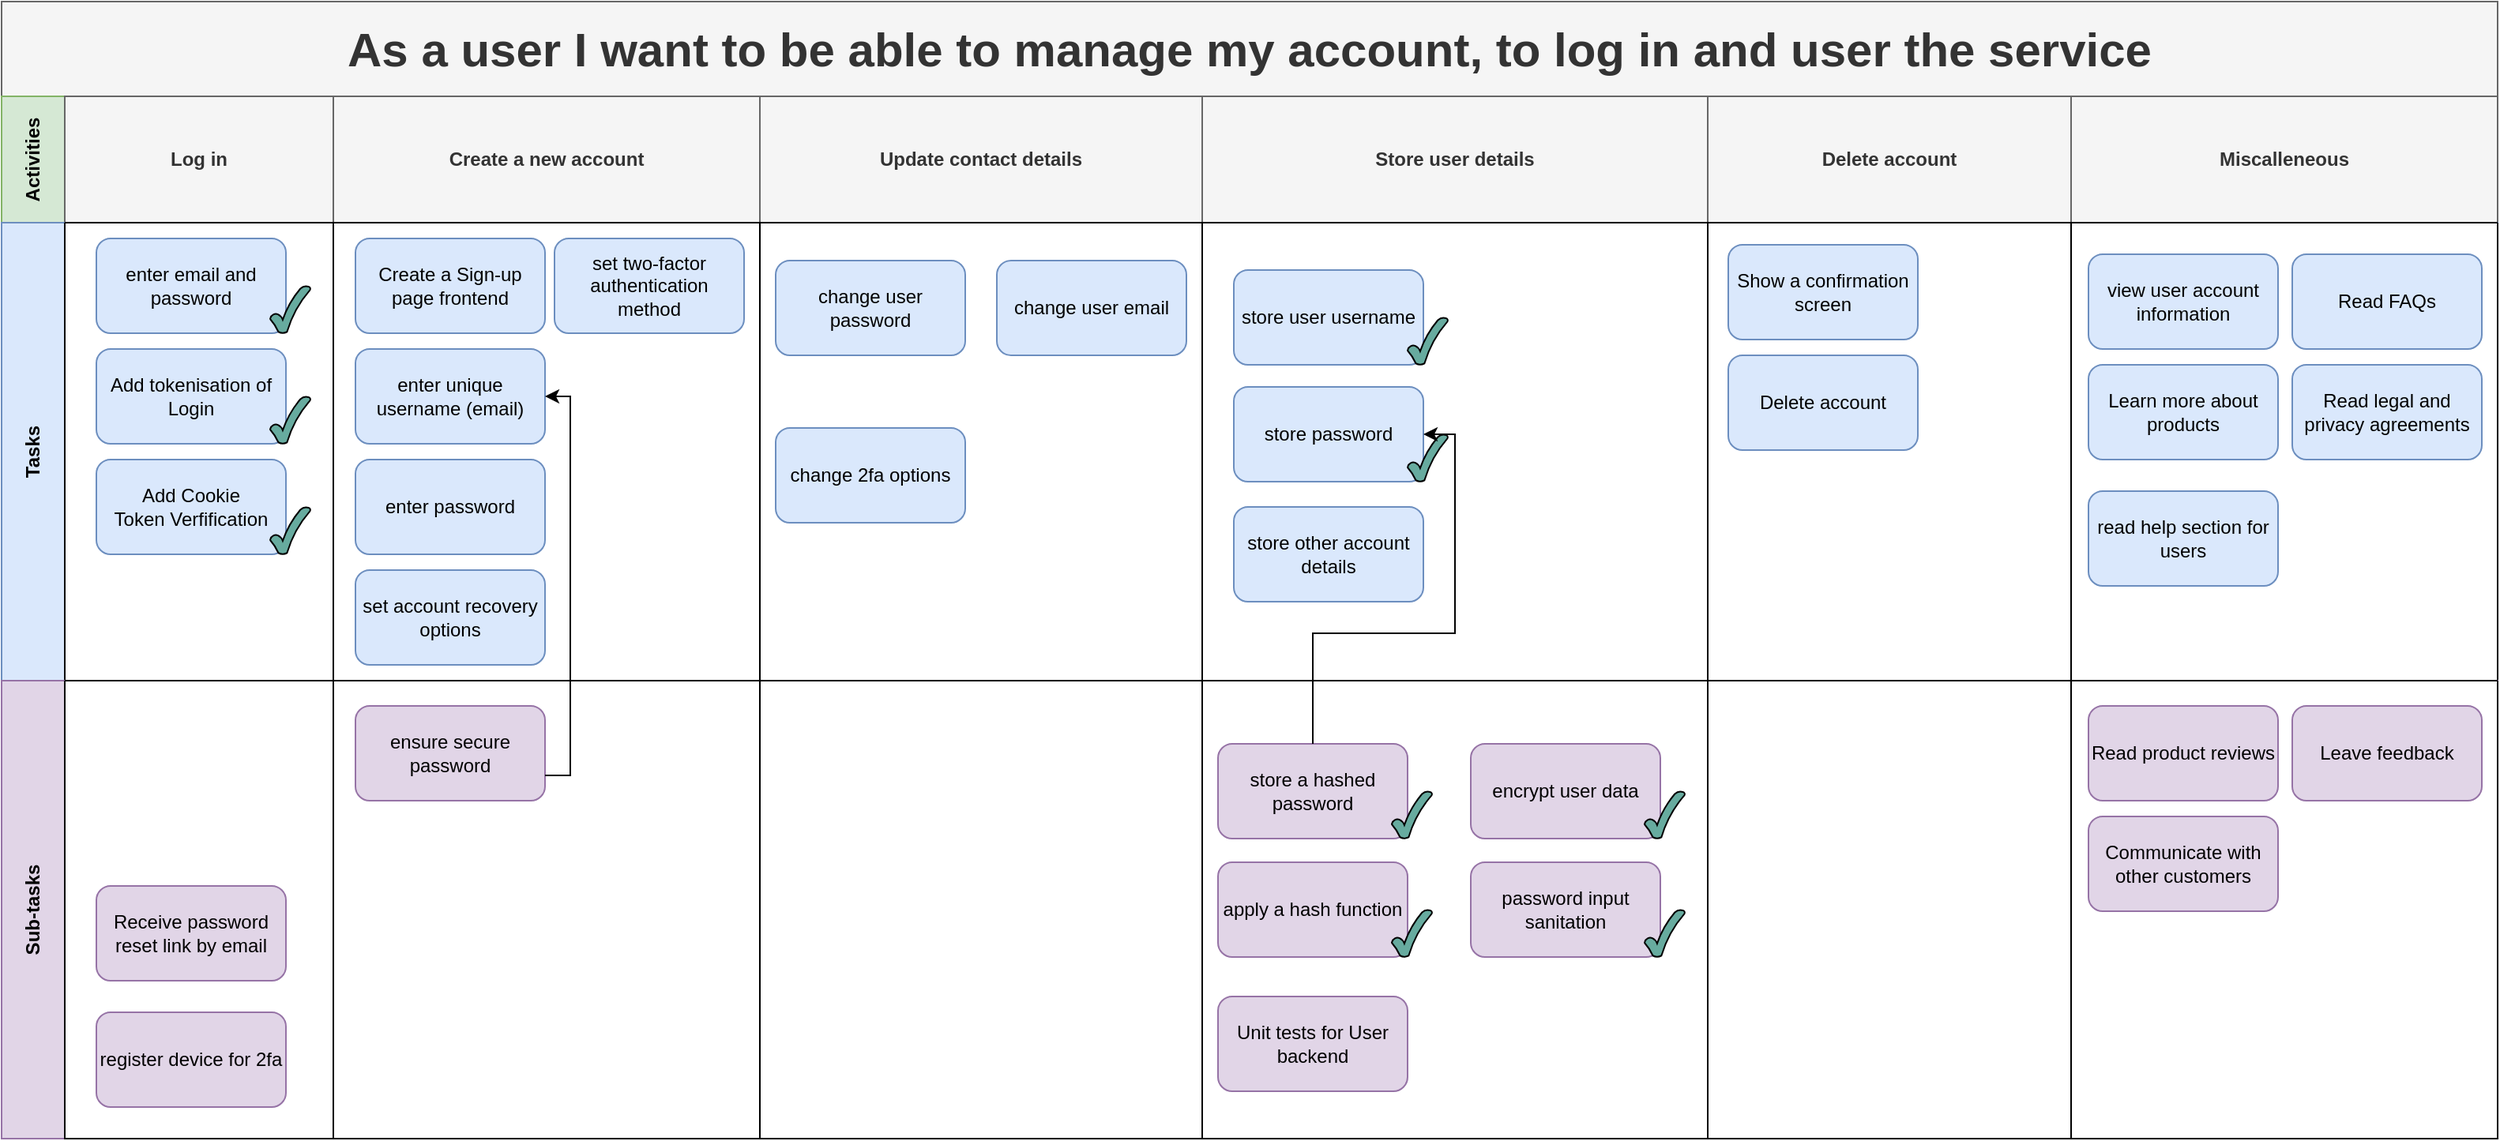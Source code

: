 <mxfile version="20.8.10" type="device"><diagram id="iSt6Qmezgcpyq-W9V-Go" name="update-account"><mxGraphModel dx="1434" dy="836" grid="1" gridSize="10" guides="1" tooltips="1" connect="1" arrows="1" fold="1" page="1" pageScale="1" pageWidth="1654" pageHeight="1169" math="0" shadow="0"><root><mxCell id="OtLjK1SxLUBlRe3WaIa--0"/><mxCell id="OtLjK1SxLUBlRe3WaIa--1" parent="OtLjK1SxLUBlRe3WaIa--0"/><mxCell id="OtLjK1SxLUBlRe3WaIa--2" value="As a user I want to be able to manage my account, to log in and user the service" style="shape=table;childLayout=tableLayout;rowLines=0;columnLines=0;startSize=60;html=1;whiteSpace=wrap;collapsible=0;recursiveResize=0;expand=0;pointerEvents=0;fontStyle=1;align=center;labelBackgroundColor=none;strokeWidth=1;fontSize=30;fillColor=#f5f5f5;strokeColor=#666666;fontColor=#333333;" parent="OtLjK1SxLUBlRe3WaIa--1" vertex="1"><mxGeometry x="110" y="160" width="1580" height="720" as="geometry"/></mxCell><mxCell id="OtLjK1SxLUBlRe3WaIa--3" value="Activities" style="swimlane;horizontal=0;points=[[0,0.5],[1,0.5]];portConstraint=eastwest;startSize=40;html=1;whiteSpace=wrap;collapsible=0;recursiveResize=0;expand=0;pointerEvents=0;fontStyle=1;fillColor=#d5e8d4;strokeColor=#82b366;" parent="OtLjK1SxLUBlRe3WaIa--2" vertex="1"><mxGeometry y="60" width="1580" height="80" as="geometry"/></mxCell><mxCell id="OtLjK1SxLUBlRe3WaIa--25" value="Log in" style="swimlane;connectable=0;startSize=80;html=1;whiteSpace=wrap;collapsible=0;recursiveResize=0;expand=0;pointerEvents=0;fillColor=#f5f5f5;strokeColor=#666666;fontColor=#333333;" parent="OtLjK1SxLUBlRe3WaIa--3" vertex="1"><mxGeometry x="40" width="170" height="80" as="geometry"><mxRectangle width="170" height="80" as="alternateBounds"/></mxGeometry></mxCell><mxCell id="OtLjK1SxLUBlRe3WaIa--4" value="Create a new account" style="swimlane;connectable=0;startSize=80;html=1;whiteSpace=wrap;collapsible=0;recursiveResize=0;expand=0;pointerEvents=0;fillColor=#f5f5f5;strokeColor=#666666;fontColor=#333333;" parent="OtLjK1SxLUBlRe3WaIa--3" vertex="1"><mxGeometry x="210" width="270" height="80" as="geometry"><mxRectangle width="270" height="80" as="alternateBounds"/></mxGeometry></mxCell><mxCell id="OtLjK1SxLUBlRe3WaIa--6" value="Update contact details" style="swimlane;connectable=0;startSize=80;html=1;whiteSpace=wrap;collapsible=0;recursiveResize=0;expand=0;pointerEvents=0;fillColor=#f5f5f5;strokeColor=#666666;fontColor=#333333;" parent="OtLjK1SxLUBlRe3WaIa--3" vertex="1"><mxGeometry x="480" width="280" height="80" as="geometry"><mxRectangle width="280" height="80" as="alternateBounds"/></mxGeometry></mxCell><mxCell id="OtLjK1SxLUBlRe3WaIa--18" value="Store user details" style="swimlane;connectable=0;startSize=80;html=1;whiteSpace=wrap;collapsible=0;recursiveResize=0;expand=0;pointerEvents=0;fillColor=#f5f5f5;strokeColor=#666666;fontColor=#333333;" parent="OtLjK1SxLUBlRe3WaIa--3" vertex="1"><mxGeometry x="760" width="320" height="80" as="geometry"><mxRectangle width="320" height="80" as="alternateBounds"/></mxGeometry></mxCell><mxCell id="OtLjK1SxLUBlRe3WaIa--38" value="Delete account" style="swimlane;connectable=0;startSize=80;html=1;whiteSpace=wrap;collapsible=0;recursiveResize=0;expand=0;pointerEvents=0;fillColor=#f5f5f5;strokeColor=#666666;fontColor=#333333;" parent="OtLjK1SxLUBlRe3WaIa--3" vertex="1"><mxGeometry x="1080" width="230" height="80" as="geometry"><mxRectangle width="230" height="80" as="alternateBounds"/></mxGeometry></mxCell><mxCell id="UWbwYJlnjAnOrRLH9oln-0" value="Miscalleneous" style="swimlane;connectable=0;startSize=80;html=1;whiteSpace=wrap;collapsible=0;recursiveResize=0;expand=0;pointerEvents=0;fillColor=#f5f5f5;strokeColor=#666666;fontColor=#333333;" parent="OtLjK1SxLUBlRe3WaIa--3" vertex="1"><mxGeometry x="1310" width="270" height="80" as="geometry"><mxRectangle width="270" height="80" as="alternateBounds"/></mxGeometry></mxCell><mxCell id="OtLjK1SxLUBlRe3WaIa--7" value="Tasks" style="swimlane;horizontal=0;points=[[0,0.5],[1,0.5]];portConstraint=eastwest;startSize=40;html=1;whiteSpace=wrap;collapsible=0;recursiveResize=0;expand=0;pointerEvents=0;fillColor=#dae8fc;strokeColor=#6c8ebf;" parent="OtLjK1SxLUBlRe3WaIa--2" vertex="1"><mxGeometry y="140" width="1580" height="290" as="geometry"/></mxCell><mxCell id="OtLjK1SxLUBlRe3WaIa--26" value="" style="swimlane;connectable=0;startSize=0;html=1;whiteSpace=wrap;collapsible=0;recursiveResize=0;expand=0;pointerEvents=0;" parent="OtLjK1SxLUBlRe3WaIa--7" vertex="1"><mxGeometry x="40" width="170" height="290" as="geometry"><mxRectangle width="170" height="290" as="alternateBounds"/></mxGeometry></mxCell><mxCell id="Ov8VJIWkssecNbbxO09k-58" value="enter email and password" style="rounded=1;whiteSpace=wrap;html=1;strokeWidth=1;fillColor=#dae8fc;strokeColor=#6c8ebf;" parent="OtLjK1SxLUBlRe3WaIa--26" vertex="1"><mxGeometry x="20" y="10" width="120" height="60" as="geometry"/></mxCell><mxCell id="xPG8hBX_rk4bibcD2w5_-2" value="Add Cookie &lt;br&gt;Token Verfification" style="rounded=1;whiteSpace=wrap;html=1;strokeWidth=1;fillColor=#dae8fc;strokeColor=#6c8ebf;" parent="OtLjK1SxLUBlRe3WaIa--26" vertex="1"><mxGeometry x="20" y="150" width="120" height="60" as="geometry"/></mxCell><mxCell id="6LGqBAfxmXVDeGRZ6zMK-3" value="" style="verticalLabelPosition=bottom;verticalAlign=top;html=1;shape=mxgraph.basic.tick;fillColor=#67AB9F;" vertex="1" parent="OtLjK1SxLUBlRe3WaIa--26"><mxGeometry x="130" y="40" width="25.5" height="30" as="geometry"/></mxCell><mxCell id="6LGqBAfxmXVDeGRZ6zMK-15" value="Add tokenisation of Login" style="rounded=1;whiteSpace=wrap;html=1;strokeWidth=1;fillColor=#dae8fc;strokeColor=#6c8ebf;" vertex="1" parent="OtLjK1SxLUBlRe3WaIa--26"><mxGeometry x="20" y="80" width="120" height="60" as="geometry"/></mxCell><mxCell id="6LGqBAfxmXVDeGRZ6zMK-16" value="" style="verticalLabelPosition=bottom;verticalAlign=top;html=1;shape=mxgraph.basic.tick;fillColor=#67AB9F;" vertex="1" parent="OtLjK1SxLUBlRe3WaIa--26"><mxGeometry x="130" y="110" width="25.5" height="30" as="geometry"/></mxCell><mxCell id="6LGqBAfxmXVDeGRZ6zMK-17" value="" style="verticalLabelPosition=bottom;verticalAlign=top;html=1;shape=mxgraph.basic.tick;fillColor=#67AB9F;" vertex="1" parent="OtLjK1SxLUBlRe3WaIa--26"><mxGeometry x="130" y="180" width="25.5" height="30" as="geometry"/></mxCell><mxCell id="OtLjK1SxLUBlRe3WaIa--8" value="" style="swimlane;connectable=0;startSize=0;html=1;whiteSpace=wrap;collapsible=0;recursiveResize=0;expand=0;pointerEvents=0;" parent="OtLjK1SxLUBlRe3WaIa--7" vertex="1"><mxGeometry x="210" width="270" height="290" as="geometry"><mxRectangle width="270" height="290" as="alternateBounds"/></mxGeometry></mxCell><mxCell id="OtLjK1SxLUBlRe3WaIa--41" value="enter unique username (email)" style="rounded=1;whiteSpace=wrap;html=1;strokeWidth=1;fillColor=#dae8fc;strokeColor=#6c8ebf;" parent="OtLjK1SxLUBlRe3WaIa--8" vertex="1"><mxGeometry x="14" y="80" width="120" height="60" as="geometry"/></mxCell><mxCell id="OtLjK1SxLUBlRe3WaIa--43" value="set two-factor authentication method" style="rounded=1;whiteSpace=wrap;html=1;strokeWidth=1;fillColor=#dae8fc;strokeColor=#6c8ebf;" parent="OtLjK1SxLUBlRe3WaIa--8" vertex="1"><mxGeometry x="140" y="10" width="120" height="60" as="geometry"/></mxCell><mxCell id="OtLjK1SxLUBlRe3WaIa--44" value="set account recovery options" style="rounded=1;whiteSpace=wrap;html=1;strokeWidth=1;fillColor=#dae8fc;strokeColor=#6c8ebf;" parent="OtLjK1SxLUBlRe3WaIa--8" vertex="1"><mxGeometry x="14" y="220" width="120" height="60" as="geometry"/></mxCell><mxCell id="UWbwYJlnjAnOrRLH9oln-11" value="enter password" style="rounded=1;whiteSpace=wrap;html=1;strokeWidth=1;fillColor=#dae8fc;strokeColor=#6c8ebf;" parent="OtLjK1SxLUBlRe3WaIa--8" vertex="1"><mxGeometry x="14" y="150" width="120" height="60" as="geometry"/></mxCell><mxCell id="6LGqBAfxmXVDeGRZ6zMK-2" value="Create a Sign-up page frontend" style="rounded=1;whiteSpace=wrap;html=1;strokeWidth=1;fillColor=#dae8fc;strokeColor=#6c8ebf;" vertex="1" parent="OtLjK1SxLUBlRe3WaIa--8"><mxGeometry x="14" y="10" width="120" height="60" as="geometry"/></mxCell><mxCell id="OtLjK1SxLUBlRe3WaIa--10" value="" style="swimlane;connectable=0;startSize=0;html=1;whiteSpace=wrap;collapsible=0;recursiveResize=0;expand=0;pointerEvents=0;" parent="OtLjK1SxLUBlRe3WaIa--7" vertex="1"><mxGeometry x="480" width="280" height="290" as="geometry"><mxRectangle width="280" height="290" as="alternateBounds"/></mxGeometry></mxCell><mxCell id="Ov8VJIWkssecNbbxO09k-66" value="change user password" style="rounded=1;whiteSpace=wrap;html=1;strokeWidth=1;fillColor=#dae8fc;strokeColor=#6c8ebf;" parent="OtLjK1SxLUBlRe3WaIa--10" vertex="1"><mxGeometry x="10" y="24" width="120" height="60" as="geometry"/></mxCell><mxCell id="Ov8VJIWkssecNbbxO09k-67" value="change user email" style="rounded=1;whiteSpace=wrap;html=1;strokeWidth=1;fillColor=#dae8fc;strokeColor=#6c8ebf;" parent="OtLjK1SxLUBlRe3WaIa--10" vertex="1"><mxGeometry x="150" y="24" width="120" height="60" as="geometry"/></mxCell><mxCell id="Ov8VJIWkssecNbbxO09k-68" value="change 2fa options" style="rounded=1;whiteSpace=wrap;html=1;strokeWidth=1;fillColor=#dae8fc;strokeColor=#6c8ebf;" parent="OtLjK1SxLUBlRe3WaIa--10" vertex="1"><mxGeometry x="10" y="130" width="120" height="60" as="geometry"/></mxCell><mxCell id="OtLjK1SxLUBlRe3WaIa--19" style="swimlane;connectable=0;startSize=0;html=1;whiteSpace=wrap;collapsible=0;recursiveResize=0;expand=0;pointerEvents=0;" parent="OtLjK1SxLUBlRe3WaIa--7" vertex="1"><mxGeometry x="760" width="320" height="290" as="geometry"><mxRectangle width="320" height="290" as="alternateBounds"/></mxGeometry></mxCell><mxCell id="Ov8VJIWkssecNbbxO09k-72" value="store user username" style="rounded=1;whiteSpace=wrap;html=1;strokeWidth=1;fillColor=#dae8fc;strokeColor=#6c8ebf;" parent="OtLjK1SxLUBlRe3WaIa--19" vertex="1"><mxGeometry x="20" y="30" width="120" height="60" as="geometry"/></mxCell><mxCell id="Ov8VJIWkssecNbbxO09k-73" value="store password" style="rounded=1;whiteSpace=wrap;html=1;strokeWidth=1;fillColor=#dae8fc;strokeColor=#6c8ebf;" parent="OtLjK1SxLUBlRe3WaIa--19" vertex="1"><mxGeometry x="20" y="104" width="120" height="60" as="geometry"/></mxCell><mxCell id="Ov8VJIWkssecNbbxO09k-74" value="store other account details" style="rounded=1;whiteSpace=wrap;html=1;strokeWidth=1;fillColor=#dae8fc;strokeColor=#6c8ebf;" parent="OtLjK1SxLUBlRe3WaIa--19" vertex="1"><mxGeometry x="20" y="180" width="120" height="60" as="geometry"/></mxCell><mxCell id="fdAYS0UzhRyEGcFGXiGt-4" value="" style="verticalLabelPosition=bottom;verticalAlign=top;html=1;shape=mxgraph.basic.tick;fillColor=#67AB9F;" parent="OtLjK1SxLUBlRe3WaIa--19" vertex="1"><mxGeometry x="130" y="134" width="25.5" height="30" as="geometry"/></mxCell><mxCell id="fdAYS0UzhRyEGcFGXiGt-5" value="" style="verticalLabelPosition=bottom;verticalAlign=top;html=1;shape=mxgraph.basic.tick;fillColor=#67AB9F;" parent="OtLjK1SxLUBlRe3WaIa--19" vertex="1"><mxGeometry x="130" y="60" width="25.5" height="30" as="geometry"/></mxCell><mxCell id="OtLjK1SxLUBlRe3WaIa--39" style="swimlane;connectable=0;startSize=0;html=1;whiteSpace=wrap;collapsible=0;recursiveResize=0;expand=0;pointerEvents=0;" parent="OtLjK1SxLUBlRe3WaIa--7" vertex="1"><mxGeometry x="1080" width="230" height="290" as="geometry"><mxRectangle width="230" height="290" as="alternateBounds"/></mxGeometry></mxCell><mxCell id="UWbwYJlnjAnOrRLH9oln-18" value="Show a confirmation screen" style="rounded=1;whiteSpace=wrap;html=1;strokeWidth=1;fillColor=#dae8fc;strokeColor=#6c8ebf;" parent="OtLjK1SxLUBlRe3WaIa--39" vertex="1"><mxGeometry x="13" y="14" width="120" height="60" as="geometry"/></mxCell><mxCell id="UWbwYJlnjAnOrRLH9oln-19" value="Delete account" style="rounded=1;whiteSpace=wrap;html=1;strokeWidth=1;fillColor=#dae8fc;strokeColor=#6c8ebf;" parent="OtLjK1SxLUBlRe3WaIa--39" vertex="1"><mxGeometry x="13" y="84" width="120" height="60" as="geometry"/></mxCell><mxCell id="UWbwYJlnjAnOrRLH9oln-1" style="swimlane;connectable=0;startSize=0;html=1;whiteSpace=wrap;collapsible=0;recursiveResize=0;expand=0;pointerEvents=0;" parent="OtLjK1SxLUBlRe3WaIa--7" vertex="1"><mxGeometry x="1310" width="270" height="290" as="geometry"><mxRectangle width="270" height="290" as="alternateBounds"/></mxGeometry></mxCell><mxCell id="UWbwYJlnjAnOrRLH9oln-21" value="Read FAQs" style="rounded=1;whiteSpace=wrap;html=1;strokeWidth=1;fillColor=#dae8fc;strokeColor=#6c8ebf;" parent="UWbwYJlnjAnOrRLH9oln-1" vertex="1"><mxGeometry x="140" y="20" width="120" height="60" as="geometry"/></mxCell><mxCell id="UWbwYJlnjAnOrRLH9oln-23" value="Read legal and privacy agreements" style="rounded=1;whiteSpace=wrap;html=1;strokeWidth=1;fillColor=#dae8fc;strokeColor=#6c8ebf;" parent="UWbwYJlnjAnOrRLH9oln-1" vertex="1"><mxGeometry x="140" y="90" width="120" height="60" as="geometry"/></mxCell><mxCell id="UWbwYJlnjAnOrRLH9oln-26" value="Learn more about products" style="rounded=1;whiteSpace=wrap;html=1;strokeWidth=1;fillColor=#dae8fc;strokeColor=#6c8ebf;" parent="UWbwYJlnjAnOrRLH9oln-1" vertex="1"><mxGeometry x="11" y="90" width="120" height="60" as="geometry"/></mxCell><mxCell id="Ov8VJIWkssecNbbxO09k-80" value="read help section for users" style="rounded=1;whiteSpace=wrap;html=1;strokeWidth=1;fillColor=#dae8fc;strokeColor=#6c8ebf;" parent="UWbwYJlnjAnOrRLH9oln-1" vertex="1"><mxGeometry x="11" y="170" width="120" height="60" as="geometry"/></mxCell><mxCell id="Ov8VJIWkssecNbbxO09k-83" value="view user account information" style="rounded=1;whiteSpace=wrap;html=1;strokeWidth=1;fillColor=#dae8fc;strokeColor=#6c8ebf;" parent="UWbwYJlnjAnOrRLH9oln-1" vertex="1"><mxGeometry x="11" y="20" width="120" height="60" as="geometry"/></mxCell><mxCell id="OtLjK1SxLUBlRe3WaIa--11" value="Sub-tasks" style="swimlane;horizontal=0;points=[[0,0.5],[1,0.5]];portConstraint=eastwest;startSize=40;html=1;whiteSpace=wrap;collapsible=0;recursiveResize=0;expand=0;pointerEvents=0;fillColor=#e1d5e7;strokeColor=#9673a6;" parent="OtLjK1SxLUBlRe3WaIa--2" vertex="1"><mxGeometry y="430" width="1580" height="290" as="geometry"/></mxCell><mxCell id="OtLjK1SxLUBlRe3WaIa--27" style="swimlane;connectable=0;startSize=0;html=1;whiteSpace=wrap;collapsible=0;recursiveResize=0;expand=0;pointerEvents=0;" parent="OtLjK1SxLUBlRe3WaIa--11" vertex="1"><mxGeometry x="40" width="170" height="290" as="geometry"><mxRectangle width="170" height="290" as="alternateBounds"/></mxGeometry></mxCell><mxCell id="UWbwYJlnjAnOrRLH9oln-12" value="Receive password reset link by email" style="rounded=1;whiteSpace=wrap;html=1;strokeWidth=1;fillColor=#e1d5e7;strokeColor=#9673a6;" parent="OtLjK1SxLUBlRe3WaIa--27" vertex="1"><mxGeometry x="20" y="130" width="120" height="60" as="geometry"/></mxCell><mxCell id="Ov8VJIWkssecNbbxO09k-65" value="register device for 2fa" style="rounded=1;whiteSpace=wrap;html=1;strokeWidth=1;fillColor=#e1d5e7;strokeColor=#9673a6;" parent="OtLjK1SxLUBlRe3WaIa--27" vertex="1"><mxGeometry x="20" y="210" width="120" height="60" as="geometry"/></mxCell><mxCell id="OtLjK1SxLUBlRe3WaIa--12" value="" style="swimlane;connectable=0;startSize=0;html=1;whiteSpace=wrap;collapsible=0;recursiveResize=0;expand=0;pointerEvents=0;" parent="OtLjK1SxLUBlRe3WaIa--11" vertex="1"><mxGeometry x="210" width="270" height="290" as="geometry"><mxRectangle width="270" height="290" as="alternateBounds"/></mxGeometry></mxCell><mxCell id="OtLjK1SxLUBlRe3WaIa--42" value="ensure secure password" style="rounded=1;whiteSpace=wrap;html=1;strokeWidth=1;fillColor=#e1d5e7;strokeColor=#9673a6;" parent="OtLjK1SxLUBlRe3WaIa--12" vertex="1"><mxGeometry x="14" y="16" width="120" height="60" as="geometry"/></mxCell><mxCell id="OtLjK1SxLUBlRe3WaIa--14" value="" style="swimlane;connectable=0;startSize=0;html=1;whiteSpace=wrap;collapsible=0;recursiveResize=0;expand=0;pointerEvents=0;" parent="OtLjK1SxLUBlRe3WaIa--11" vertex="1"><mxGeometry x="480" width="280" height="290" as="geometry"><mxRectangle width="280" height="290" as="alternateBounds"/></mxGeometry></mxCell><mxCell id="OtLjK1SxLUBlRe3WaIa--20" style="swimlane;connectable=0;startSize=0;html=1;whiteSpace=wrap;collapsible=0;recursiveResize=0;expand=0;pointerEvents=0;" parent="OtLjK1SxLUBlRe3WaIa--11" vertex="1"><mxGeometry x="760" width="320" height="290" as="geometry"><mxRectangle width="320" height="290" as="alternateBounds"/></mxGeometry></mxCell><mxCell id="Ov8VJIWkssecNbbxO09k-76" value="apply a hash function " style="rounded=1;whiteSpace=wrap;html=1;strokeWidth=1;fillColor=#e1d5e7;strokeColor=#9673a6;" parent="OtLjK1SxLUBlRe3WaIa--20" vertex="1"><mxGeometry x="10" y="115" width="120" height="60" as="geometry"/></mxCell><mxCell id="Ov8VJIWkssecNbbxO09k-77" value="store a hashed password" style="rounded=1;whiteSpace=wrap;html=1;strokeWidth=1;fillColor=#e1d5e7;strokeColor=#9673a6;" parent="OtLjK1SxLUBlRe3WaIa--20" vertex="1"><mxGeometry x="10" y="40" width="120" height="60" as="geometry"/></mxCell><mxCell id="Ov8VJIWkssecNbbxO09k-78" value="encrypt user data" style="rounded=1;whiteSpace=wrap;html=1;strokeWidth=1;fillColor=#e1d5e7;strokeColor=#9673a6;" parent="OtLjK1SxLUBlRe3WaIa--20" vertex="1"><mxGeometry x="170" y="40" width="120" height="60" as="geometry"/></mxCell><mxCell id="fdAYS0UzhRyEGcFGXiGt-0" value="password input sanitation" style="rounded=1;whiteSpace=wrap;html=1;strokeWidth=1;fillColor=#e1d5e7;strokeColor=#9673a6;" parent="OtLjK1SxLUBlRe3WaIa--20" vertex="1"><mxGeometry x="170" y="115" width="120" height="60" as="geometry"/></mxCell><mxCell id="fdAYS0UzhRyEGcFGXiGt-1" value="Unit tests for User backend" style="rounded=1;whiteSpace=wrap;html=1;strokeWidth=1;fillColor=#e1d5e7;strokeColor=#9673a6;" parent="OtLjK1SxLUBlRe3WaIa--20" vertex="1"><mxGeometry x="10" y="200" width="120" height="60" as="geometry"/></mxCell><mxCell id="fdAYS0UzhRyEGcFGXiGt-7" value="" style="verticalLabelPosition=bottom;verticalAlign=top;html=1;shape=mxgraph.basic.tick;fillColor=#67AB9F;" parent="OtLjK1SxLUBlRe3WaIa--20" vertex="1"><mxGeometry x="120" y="70" width="25.5" height="30" as="geometry"/></mxCell><mxCell id="fdAYS0UzhRyEGcFGXiGt-8" value="" style="verticalLabelPosition=bottom;verticalAlign=top;html=1;shape=mxgraph.basic.tick;fillColor=#67AB9F;" parent="OtLjK1SxLUBlRe3WaIa--20" vertex="1"><mxGeometry x="120" y="145" width="25.5" height="30" as="geometry"/></mxCell><mxCell id="fdAYS0UzhRyEGcFGXiGt-9" value="" style="verticalLabelPosition=bottom;verticalAlign=top;html=1;shape=mxgraph.basic.tick;fillColor=#67AB9F;" parent="OtLjK1SxLUBlRe3WaIa--20" vertex="1"><mxGeometry x="280" y="70" width="25.5" height="30" as="geometry"/></mxCell><mxCell id="xPG8hBX_rk4bibcD2w5_-3" value="" style="verticalLabelPosition=bottom;verticalAlign=top;html=1;shape=mxgraph.basic.tick;fillColor=#67AB9F;" parent="OtLjK1SxLUBlRe3WaIa--20" vertex="1"><mxGeometry x="280" y="145" width="25.5" height="30" as="geometry"/></mxCell><mxCell id="OtLjK1SxLUBlRe3WaIa--40" style="swimlane;connectable=0;startSize=0;html=1;whiteSpace=wrap;collapsible=0;recursiveResize=0;expand=0;pointerEvents=0;" parent="OtLjK1SxLUBlRe3WaIa--11" vertex="1"><mxGeometry x="1080" width="230" height="290" as="geometry"><mxRectangle width="230" height="290" as="alternateBounds"/></mxGeometry></mxCell><mxCell id="UWbwYJlnjAnOrRLH9oln-2" style="swimlane;connectable=0;startSize=0;html=1;whiteSpace=wrap;collapsible=0;recursiveResize=0;expand=0;pointerEvents=0;" parent="OtLjK1SxLUBlRe3WaIa--11" vertex="1"><mxGeometry x="1310" width="270" height="290" as="geometry"><mxRectangle width="270" height="290" as="alternateBounds"/></mxGeometry></mxCell><mxCell id="UWbwYJlnjAnOrRLH9oln-29" value="Read product reviews" style="rounded=1;whiteSpace=wrap;html=1;strokeWidth=1;fillColor=#e1d5e7;strokeColor=#9673a6;" parent="UWbwYJlnjAnOrRLH9oln-2" vertex="1"><mxGeometry x="11" y="16" width="120" height="60" as="geometry"/></mxCell><mxCell id="UWbwYJlnjAnOrRLH9oln-30" value="Communicate with other customers" style="rounded=1;whiteSpace=wrap;html=1;strokeWidth=1;fillColor=#e1d5e7;strokeColor=#9673a6;" parent="UWbwYJlnjAnOrRLH9oln-2" vertex="1"><mxGeometry x="11" y="86" width="120" height="60" as="geometry"/></mxCell><mxCell id="UWbwYJlnjAnOrRLH9oln-31" value="Leave feedback" style="rounded=1;whiteSpace=wrap;html=1;strokeWidth=1;fillColor=#e1d5e7;strokeColor=#9673a6;" parent="UWbwYJlnjAnOrRLH9oln-2" vertex="1"><mxGeometry x="140" y="16" width="120" height="60" as="geometry"/></mxCell><mxCell id="Ov8VJIWkssecNbbxO09k-62" style="edgeStyle=orthogonalEdgeStyle;rounded=0;orthogonalLoop=1;jettySize=auto;html=1;entryX=1;entryY=0.5;entryDx=0;entryDy=0;" parent="OtLjK1SxLUBlRe3WaIa--2" source="OtLjK1SxLUBlRe3WaIa--42" target="OtLjK1SxLUBlRe3WaIa--41" edge="1"><mxGeometry relative="1" as="geometry"><Array as="points"><mxPoint x="360" y="490"/><mxPoint x="360" y="250"/></Array></mxGeometry></mxCell><mxCell id="Ov8VJIWkssecNbbxO09k-82" style="edgeStyle=orthogonalEdgeStyle;rounded=0;orthogonalLoop=1;jettySize=auto;html=1;exitX=0.5;exitY=0;exitDx=0;exitDy=0;entryX=1;entryY=0.5;entryDx=0;entryDy=0;" parent="OtLjK1SxLUBlRe3WaIa--2" source="Ov8VJIWkssecNbbxO09k-77" target="Ov8VJIWkssecNbbxO09k-73" edge="1"><mxGeometry relative="1" as="geometry"><Array as="points"><mxPoint x="830" y="400"/><mxPoint x="920" y="400"/><mxPoint x="920" y="274"/></Array></mxGeometry></mxCell></root></mxGraphModel></diagram></mxfile>